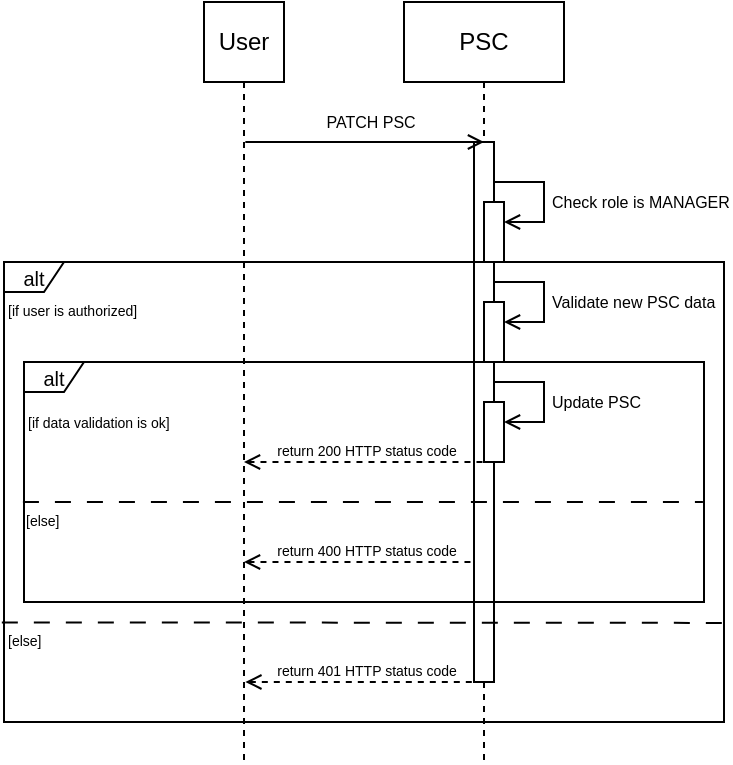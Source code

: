 <mxfile version="24.1.0" type="device">
  <diagram id="veOgcDAYwcQMUDRxtFas" name="Page-1">
    <mxGraphModel dx="1857" dy="456" grid="1" gridSize="10" guides="1" tooltips="1" connect="1" arrows="1" fold="1" page="1" pageScale="1" pageWidth="827" pageHeight="1169" math="0" shadow="0">
      <root>
        <mxCell id="0" />
        <mxCell id="1" parent="0" />
        <mxCell id="CiQgohF3w-3SZwqTiutz-49" style="edgeStyle=elbowEdgeStyle;rounded=0;orthogonalLoop=1;jettySize=auto;html=1;elbow=vertical;curved=0;endArrow=none;endFill=0;fontSize=8;startArrow=open;startFill=0;dashed=1;" parent="1" edge="1">
          <mxGeometry relative="1" as="geometry">
            <mxPoint x="119.997" y="320" as="sourcePoint" />
            <mxPoint x="239.33" y="320" as="targetPoint" />
          </mxGeometry>
        </mxCell>
        <mxCell id="CiQgohF3w-3SZwqTiutz-50" value="return 400 HTTP status code" style="edgeLabel;html=1;align=center;verticalAlign=middle;resizable=0;points=[];fontSize=7;labelBackgroundColor=none;" parent="CiQgohF3w-3SZwqTiutz-49" vertex="1" connectable="0">
          <mxGeometry x="0.046" y="-2" relative="1" as="geometry">
            <mxPoint x="-2" y="-7" as="offset" />
          </mxGeometry>
        </mxCell>
        <mxCell id="CiQgohF3w-3SZwqTiutz-7" value="PSC" style="shape=umlLifeline;perimeter=lifelinePerimeter;whiteSpace=wrap;html=1;container=0;dropTarget=0;collapsible=0;recursiveResize=0;outlineConnect=0;portConstraint=eastwest;newEdgeStyle={&quot;edgeStyle&quot;:&quot;elbowEdgeStyle&quot;,&quot;elbow&quot;:&quot;vertical&quot;,&quot;curved&quot;:0,&quot;rounded&quot;:0};" parent="1" vertex="1">
          <mxGeometry x="200" y="40" width="80" height="380" as="geometry" />
        </mxCell>
        <mxCell id="CiQgohF3w-3SZwqTiutz-8" value="Check role is MANAGER" style="html=1;align=left;spacingLeft=2;endArrow=open;rounded=0;edgeStyle=orthogonalEdgeStyle;curved=0;rounded=0;fontSize=8;endFill=0;" parent="CiQgohF3w-3SZwqTiutz-7" source="CiQgohF3w-3SZwqTiutz-9" target="CiQgohF3w-3SZwqTiutz-10" edge="1">
          <mxGeometry x="0.077" relative="1" as="geometry">
            <mxPoint x="40" y="160" as="sourcePoint" />
            <Array as="points">
              <mxPoint x="70" y="90" />
              <mxPoint x="70" y="110" />
            </Array>
            <mxPoint as="offset" />
          </mxGeometry>
        </mxCell>
        <mxCell id="CiQgohF3w-3SZwqTiutz-9" value="" style="html=1;points=[[0,0,0,0,5],[0,1,0,0,-5],[1,0,0,0,5],[1,1,0,0,-5]];perimeter=orthogonalPerimeter;outlineConnect=0;targetShapes=umlLifeline;portConstraint=eastwest;newEdgeStyle={&quot;curved&quot;:0,&quot;rounded&quot;:0};fontSize=8;" parent="CiQgohF3w-3SZwqTiutz-7" vertex="1">
          <mxGeometry x="35" y="70" width="10" height="270" as="geometry" />
        </mxCell>
        <mxCell id="CiQgohF3w-3SZwqTiutz-10" value="" style="html=1;points=[[0,0,0,0,5],[0,1,0,0,-5],[1,0,0,0,5],[1,1,0,0,-5]];perimeter=orthogonalPerimeter;outlineConnect=0;targetShapes=umlLifeline;portConstraint=eastwest;newEdgeStyle={&quot;curved&quot;:0,&quot;rounded&quot;:0};fontSize=8;" parent="CiQgohF3w-3SZwqTiutz-7" vertex="1">
          <mxGeometry x="40" y="100" width="10" height="30" as="geometry" />
        </mxCell>
        <mxCell id="CiQgohF3w-3SZwqTiutz-15" value="User" style="shape=umlLifeline;perimeter=lifelinePerimeter;whiteSpace=wrap;html=1;container=0;dropTarget=0;collapsible=0;recursiveResize=0;outlineConnect=0;portConstraint=eastwest;newEdgeStyle={&quot;edgeStyle&quot;:&quot;elbowEdgeStyle&quot;,&quot;elbow&quot;:&quot;vertical&quot;,&quot;curved&quot;:0,&quot;rounded&quot;:0};" parent="1" vertex="1">
          <mxGeometry x="110" y="40" width="20" height="380" as="geometry" />
        </mxCell>
        <mxCell id="CiQgohF3w-3SZwqTiutz-17" value="User" style="whiteSpace=wrap;html=1;" parent="1" vertex="1">
          <mxGeometry x="100" y="40" width="40" height="40" as="geometry" />
        </mxCell>
        <mxCell id="CiQgohF3w-3SZwqTiutz-18" style="edgeStyle=elbowEdgeStyle;rounded=0;orthogonalLoop=1;jettySize=auto;html=1;elbow=vertical;curved=0;endArrow=open;endFill=0;fontSize=8;" parent="1" edge="1">
          <mxGeometry relative="1" as="geometry">
            <mxPoint x="120.667" y="110.0" as="sourcePoint" />
            <mxPoint x="240" y="110.0" as="targetPoint" />
          </mxGeometry>
        </mxCell>
        <mxCell id="CiQgohF3w-3SZwqTiutz-19" value="PATCH PSC" style="edgeLabel;html=1;align=center;verticalAlign=middle;resizable=0;points=[];fontSize=8;" parent="CiQgohF3w-3SZwqTiutz-18" vertex="1" connectable="0">
          <mxGeometry x="0.046" y="-2" relative="1" as="geometry">
            <mxPoint y="-12" as="offset" />
          </mxGeometry>
        </mxCell>
        <mxCell id="CiQgohF3w-3SZwqTiutz-34" value="alt" style="shape=umlFrame;whiteSpace=wrap;html=1;pointerEvents=0;width=30;height=15;fontSize=10;" parent="1" vertex="1">
          <mxGeometry y="170" width="360" height="230" as="geometry" />
        </mxCell>
        <mxCell id="CiQgohF3w-3SZwqTiutz-35" value="&lt;font style=&quot;font-size: 7px;&quot;&gt;[if user is authorized]&lt;/font&gt;" style="text;html=1;align=left;verticalAlign=middle;resizable=0;points=[];autosize=1;strokeColor=none;fillColor=none;fontSize=7;" parent="1" vertex="1">
          <mxGeometry y="185" width="90" height="20" as="geometry" />
        </mxCell>
        <mxCell id="CiQgohF3w-3SZwqTiutz-40" value="alt" style="shape=umlFrame;whiteSpace=wrap;html=1;pointerEvents=0;width=30;height=15;fontSize=10;" parent="1" vertex="1">
          <mxGeometry x="10" y="220" width="340" height="120" as="geometry" />
        </mxCell>
        <mxCell id="CiQgohF3w-3SZwqTiutz-43" value="Validate new PSC data" style="html=1;align=left;spacingLeft=2;endArrow=open;rounded=0;edgeStyle=orthogonalEdgeStyle;curved=0;rounded=0;fontSize=8;endFill=0;" parent="1" target="CiQgohF3w-3SZwqTiutz-44" edge="1">
          <mxGeometry x="0.077" relative="1" as="geometry">
            <mxPoint x="245" y="180" as="sourcePoint" />
            <Array as="points">
              <mxPoint x="270" y="180" />
              <mxPoint x="270" y="200" />
            </Array>
            <mxPoint as="offset" />
          </mxGeometry>
        </mxCell>
        <mxCell id="CiQgohF3w-3SZwqTiutz-44" value="" style="html=1;points=[[0,0,0,0,5],[0,1,0,0,-5],[1,0,0,0,5],[1,1,0,0,-5]];perimeter=orthogonalPerimeter;outlineConnect=0;targetShapes=umlLifeline;portConstraint=eastwest;newEdgeStyle={&quot;curved&quot;:0,&quot;rounded&quot;:0};fontSize=8;" parent="1" vertex="1">
          <mxGeometry x="240" y="190" width="10" height="30" as="geometry" />
        </mxCell>
        <mxCell id="CiQgohF3w-3SZwqTiutz-45" value="&lt;font style=&quot;font-size: 7px;&quot;&gt;[if data validation is ok]&lt;/font&gt;" style="text;html=1;align=left;verticalAlign=top;resizable=0;points=[];autosize=1;strokeColor=none;fillColor=none;fontSize=7;" parent="1" vertex="1">
          <mxGeometry x="10" y="240" width="90" height="20" as="geometry" />
        </mxCell>
        <mxCell id="CiQgohF3w-3SZwqTiutz-46" style="edgeStyle=elbowEdgeStyle;rounded=0;orthogonalLoop=1;jettySize=auto;html=1;elbow=vertical;curved=0;endArrow=none;endFill=0;fontSize=8;startArrow=none;startFill=0;dashed=1;dashPattern=8 8;" parent="1" edge="1">
          <mxGeometry relative="1" as="geometry">
            <mxPoint x="9.46" y="290" as="sourcePoint" />
            <mxPoint x="349.46" y="290" as="targetPoint" />
          </mxGeometry>
        </mxCell>
        <mxCell id="CiQgohF3w-3SZwqTiutz-48" value="&lt;font style=&quot;font-size: 7px;&quot;&gt;[else]&lt;/font&gt;" style="text;html=1;align=left;verticalAlign=middle;resizable=0;points=[];autosize=1;strokeColor=none;fillColor=none;fontSize=7;" parent="1" vertex="1">
          <mxGeometry x="9.46" y="290.2" width="40" height="20" as="geometry" />
        </mxCell>
        <mxCell id="CiQgohF3w-3SZwqTiutz-51" style="rounded=0;orthogonalLoop=1;jettySize=auto;html=1;elbow=vertical;endArrow=none;endFill=0;fontSize=8;startArrow=none;startFill=0;dashed=1;entryX=1.003;entryY=0.825;entryDx=0;entryDy=0;entryPerimeter=0;dashPattern=8 8;" parent="1" edge="1">
          <mxGeometry relative="1" as="geometry">
            <mxPoint x="-1.08" y="350.2" as="sourcePoint" />
            <mxPoint x="360.0" y="350.45" as="targetPoint" />
          </mxGeometry>
        </mxCell>
        <mxCell id="CiQgohF3w-3SZwqTiutz-52" value="&lt;font style=&quot;font-size: 7px;&quot;&gt;[else]&lt;/font&gt;" style="text;html=1;align=left;verticalAlign=middle;resizable=0;points=[];autosize=1;strokeColor=none;fillColor=none;fontSize=7;" parent="1" vertex="1">
          <mxGeometry y="350" width="40" height="20" as="geometry" />
        </mxCell>
        <mxCell id="CiQgohF3w-3SZwqTiutz-53" style="edgeStyle=elbowEdgeStyle;rounded=0;orthogonalLoop=1;jettySize=auto;html=1;elbow=vertical;curved=0;endArrow=none;endFill=0;fontSize=8;startArrow=open;startFill=0;dashed=1;" parent="1" edge="1">
          <mxGeometry relative="1" as="geometry">
            <mxPoint x="120.667" y="380" as="sourcePoint" />
            <mxPoint x="240.0" y="380" as="targetPoint" />
          </mxGeometry>
        </mxCell>
        <mxCell id="CiQgohF3w-3SZwqTiutz-54" value="return 401 HTTP status code" style="edgeLabel;html=1;align=center;verticalAlign=middle;resizable=0;points=[];fontSize=7;labelBackgroundColor=none;" parent="CiQgohF3w-3SZwqTiutz-53" vertex="1" connectable="0">
          <mxGeometry x="0.046" y="-2" relative="1" as="geometry">
            <mxPoint x="-2" y="-7" as="offset" />
          </mxGeometry>
        </mxCell>
        <mxCell id="CiQgohF3w-3SZwqTiutz-55" value="Update PSC" style="html=1;align=left;spacingLeft=2;endArrow=open;rounded=0;edgeStyle=orthogonalEdgeStyle;curved=0;rounded=0;fontSize=8;endFill=0;" parent="1" target="CiQgohF3w-3SZwqTiutz-56" edge="1">
          <mxGeometry x="0.077" relative="1" as="geometry">
            <mxPoint x="245" y="230" as="sourcePoint" />
            <Array as="points">
              <mxPoint x="270" y="230" />
              <mxPoint x="270" y="250" />
            </Array>
            <mxPoint as="offset" />
          </mxGeometry>
        </mxCell>
        <mxCell id="CiQgohF3w-3SZwqTiutz-56" value="" style="html=1;points=[[0,0,0,0,5],[0,1,0,0,-5],[1,0,0,0,5],[1,1,0,0,-5]];perimeter=orthogonalPerimeter;outlineConnect=0;targetShapes=umlLifeline;portConstraint=eastwest;newEdgeStyle={&quot;curved&quot;:0,&quot;rounded&quot;:0};fontSize=8;" parent="1" vertex="1">
          <mxGeometry x="240" y="240" width="10" height="30" as="geometry" />
        </mxCell>
        <mxCell id="CiQgohF3w-3SZwqTiutz-37" style="edgeStyle=elbowEdgeStyle;rounded=0;orthogonalLoop=1;jettySize=auto;html=1;elbow=vertical;curved=0;endArrow=none;endFill=0;fontSize=8;startArrow=open;startFill=0;dashed=1;" parent="1" edge="1">
          <mxGeometry relative="1" as="geometry">
            <mxPoint x="119.997" y="270" as="sourcePoint" />
            <mxPoint x="239.33" y="270" as="targetPoint" />
          </mxGeometry>
        </mxCell>
        <mxCell id="CiQgohF3w-3SZwqTiutz-38" value="return 200 HTTP status code" style="edgeLabel;html=1;align=center;verticalAlign=middle;resizable=0;points=[];fontSize=7;labelBackgroundColor=none;" parent="CiQgohF3w-3SZwqTiutz-37" vertex="1" connectable="0">
          <mxGeometry x="0.046" y="-2" relative="1" as="geometry">
            <mxPoint x="-2" y="-7" as="offset" />
          </mxGeometry>
        </mxCell>
      </root>
    </mxGraphModel>
  </diagram>
</mxfile>
